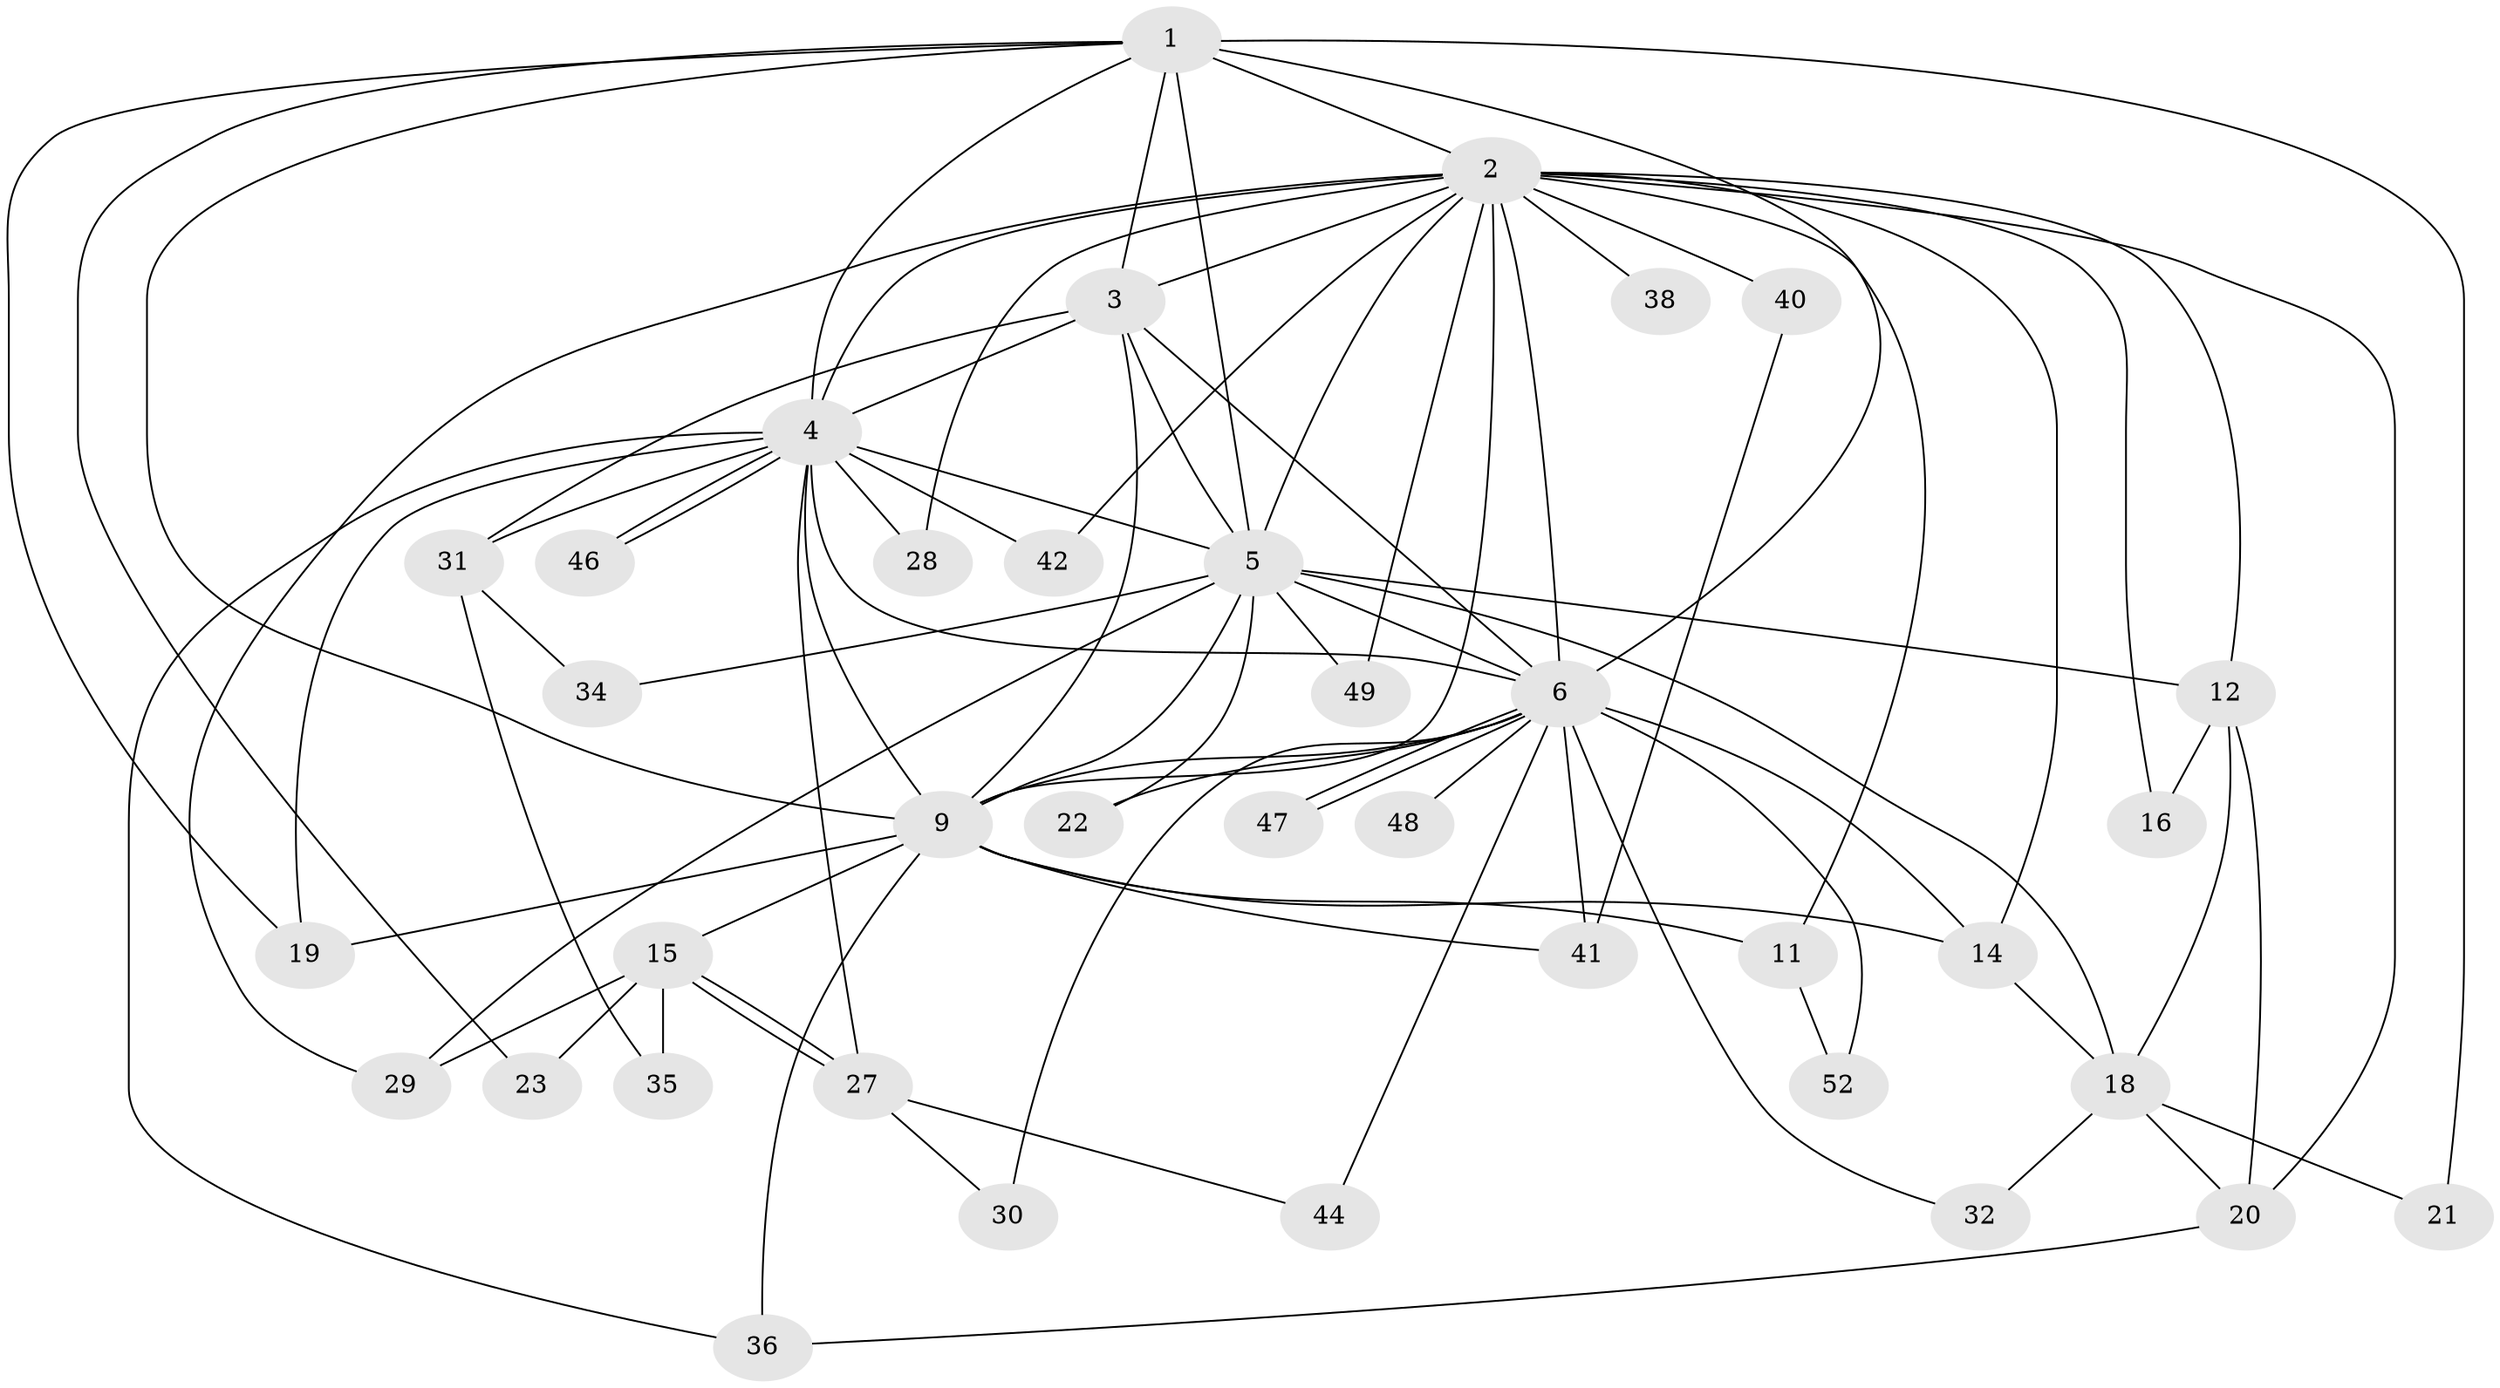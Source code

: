 // Generated by graph-tools (version 1.1) at 2025/23/03/03/25 07:23:38]
// undirected, 37 vertices, 85 edges
graph export_dot {
graph [start="1"]
  node [color=gray90,style=filled];
  1 [super="+24"];
  2 [super="+8"];
  3 [super="+10"];
  4 [super="+17"];
  5 [super="+25"];
  6 [super="+7"];
  9 [super="+13"];
  11;
  12 [super="+39"];
  14 [super="+26"];
  15 [super="+33"];
  16;
  18 [super="+45"];
  19;
  20;
  21;
  22;
  23;
  27 [super="+43"];
  28;
  29 [super="+51"];
  30;
  31;
  32;
  34;
  35;
  36 [super="+37"];
  38;
  40;
  41 [super="+50"];
  42;
  44;
  46;
  47;
  48;
  49;
  52;
  1 -- 2 [weight=2];
  1 -- 3 [weight=2];
  1 -- 4;
  1 -- 5;
  1 -- 6 [weight=2];
  1 -- 9;
  1 -- 21;
  1 -- 23;
  1 -- 19;
  2 -- 3 [weight=4];
  2 -- 4 [weight=2];
  2 -- 5 [weight=2];
  2 -- 6 [weight=4];
  2 -- 9 [weight=2];
  2 -- 11;
  2 -- 14;
  2 -- 16;
  2 -- 38 [weight=2];
  2 -- 40 [weight=2];
  2 -- 42;
  2 -- 49;
  2 -- 12;
  2 -- 20;
  2 -- 28;
  2 -- 29;
  3 -- 4 [weight=2];
  3 -- 5 [weight=2];
  3 -- 6 [weight=4];
  3 -- 9 [weight=2];
  3 -- 31;
  4 -- 5;
  4 -- 6 [weight=2];
  4 -- 9 [weight=2];
  4 -- 19;
  4 -- 28;
  4 -- 31;
  4 -- 42;
  4 -- 46;
  4 -- 46;
  4 -- 36;
  4 -- 27;
  5 -- 6 [weight=3];
  5 -- 9;
  5 -- 12;
  5 -- 18;
  5 -- 22;
  5 -- 29;
  5 -- 34;
  5 -- 49;
  6 -- 9 [weight=2];
  6 -- 22;
  6 -- 30;
  6 -- 32;
  6 -- 41;
  6 -- 47;
  6 -- 47;
  6 -- 52;
  6 -- 44;
  6 -- 48;
  6 -- 14;
  9 -- 11;
  9 -- 14;
  9 -- 15 [weight=3];
  9 -- 19;
  9 -- 41;
  9 -- 36;
  11 -- 52;
  12 -- 16;
  12 -- 18;
  12 -- 20;
  14 -- 18;
  15 -- 23;
  15 -- 27;
  15 -- 27;
  15 -- 29;
  15 -- 35;
  18 -- 20;
  18 -- 21;
  18 -- 32;
  20 -- 36;
  27 -- 30;
  27 -- 44;
  31 -- 34;
  31 -- 35;
  40 -- 41;
}
